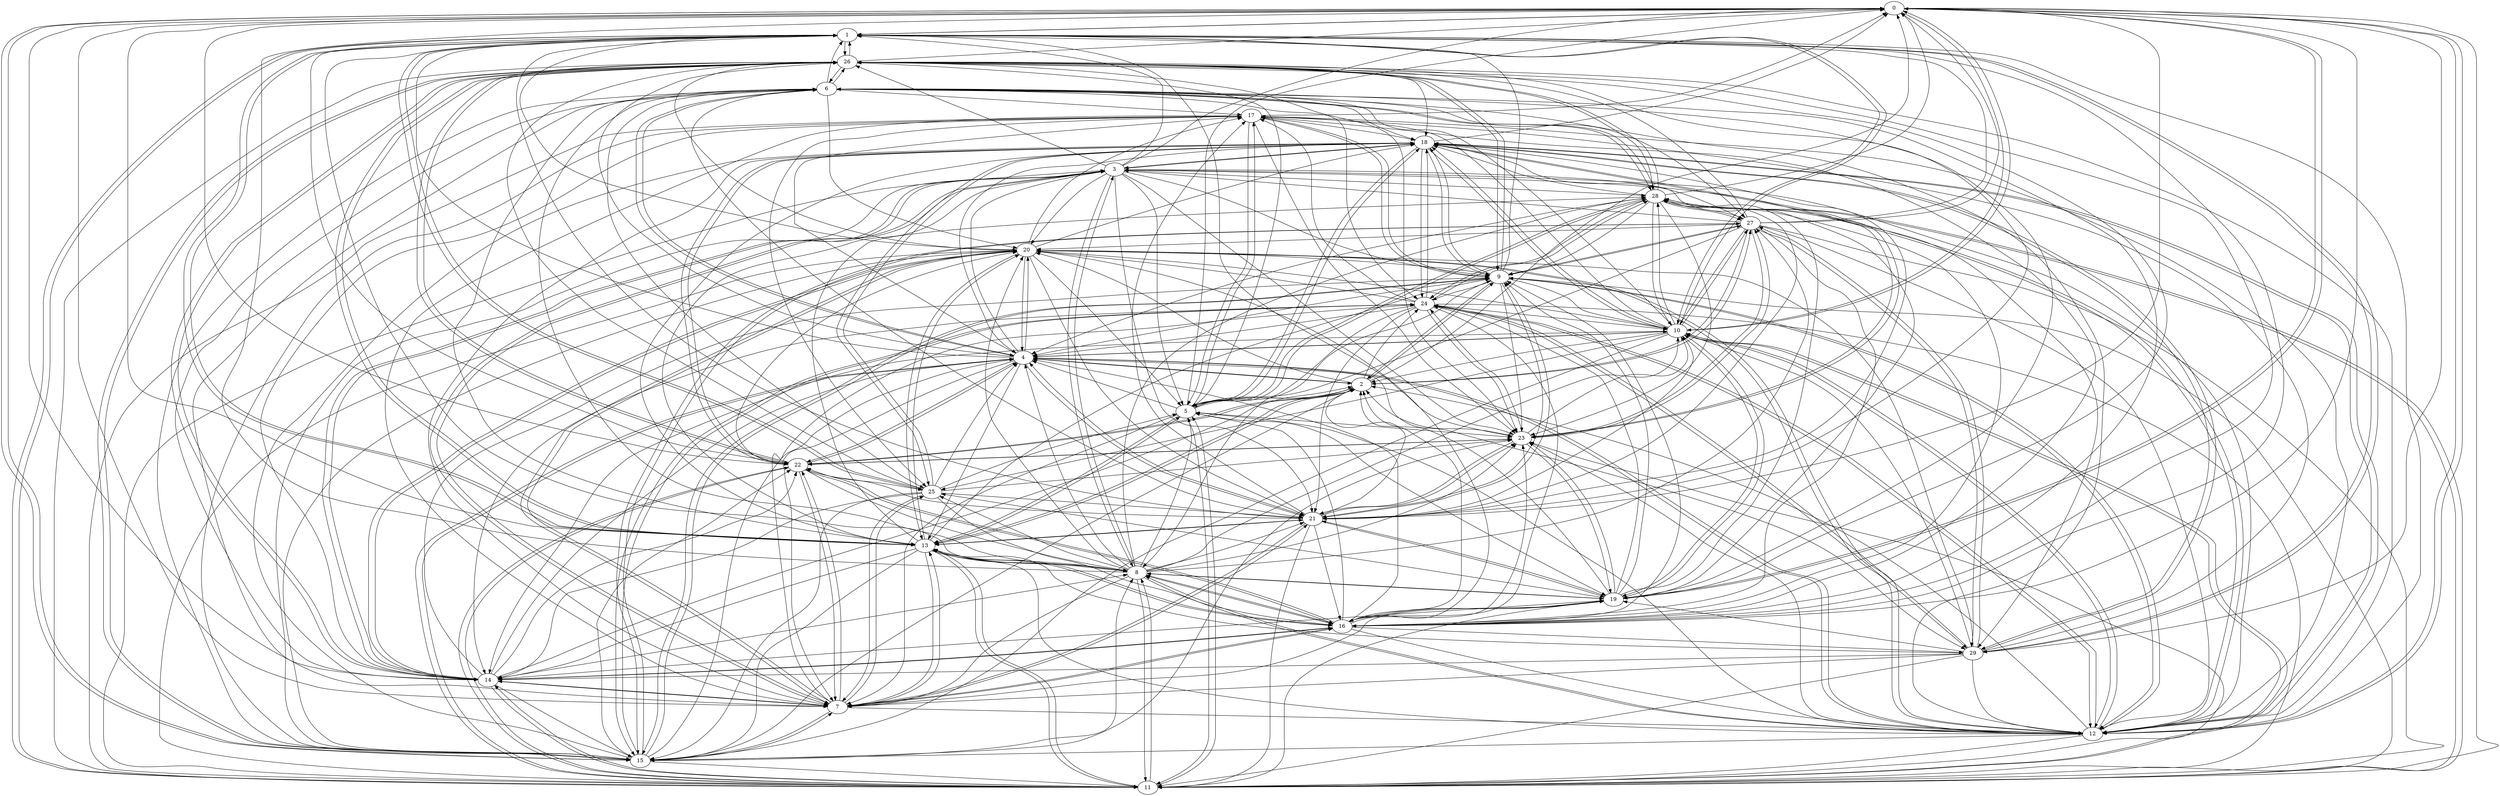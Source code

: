 strict digraph directed_graph {
	0 -> 1;
	0 -> 7;
	0 -> 10;
	0 -> 11;
	0 -> 12;
	0 -> 14;
	0 -> 15;
	0 -> 16;
	0 -> 19;
	0 -> 21;
	0 -> 29;
	1 -> 0;
	1 -> 8;
	1 -> 10;
	1 -> 11;
	1 -> 13;
	1 -> 22;
	1 -> 23;
	1 -> 25;
	1 -> 26;
	1 -> 29;
	2 -> 0;
	2 -> 4;
	2 -> 5;
	2 -> 9;
	2 -> 13;
	2 -> 20;
	2 -> 22;
	2 -> 24;
	2 -> 27;
	3 -> 0;
	3 -> 1;
	3 -> 5;
	3 -> 7;
	3 -> 8;
	3 -> 9;
	3 -> 12;
	3 -> 14;
	3 -> 15;
	3 -> 18;
	3 -> 20;
	3 -> 21;
	3 -> 23;
	3 -> 26;
	3 -> 28;
	3 -> 29;
	4 -> 1;
	4 -> 2;
	4 -> 3;
	4 -> 6;
	4 -> 7;
	4 -> 10;
	4 -> 11;
	4 -> 12;
	4 -> 13;
	4 -> 17;
	4 -> 20;
	4 -> 21;
	4 -> 22;
	4 -> 26;
	4 -> 29;
	5 -> 0;
	5 -> 2;
	5 -> 4;
	5 -> 7;
	5 -> 9;
	5 -> 11;
	5 -> 13;
	5 -> 17;
	5 -> 18;
	5 -> 19;
	5 -> 23;
	5 -> 26;
	5 -> 28;
	6 -> 1;
	6 -> 4;
	6 -> 10;
	6 -> 13;
	6 -> 17;
	6 -> 18;
	6 -> 19;
	6 -> 20;
	6 -> 21;
	6 -> 24;
	6 -> 25;
	6 -> 26;
	6 -> 27;
	6 -> 28;
	7 -> 3;
	7 -> 6;
	7 -> 12;
	7 -> 13;
	7 -> 14;
	7 -> 15;
	7 -> 16;
	7 -> 20;
	7 -> 21;
	7 -> 22;
	7 -> 24;
	7 -> 25;
	8 -> 0;
	8 -> 3;
	8 -> 4;
	8 -> 5;
	8 -> 6;
	8 -> 7;
	8 -> 10;
	8 -> 11;
	8 -> 12;
	8 -> 13;
	8 -> 16;
	8 -> 19;
	8 -> 20;
	8 -> 21;
	8 -> 23;
	8 -> 25;
	8 -> 27;
	8 -> 28;
	9 -> 1;
	9 -> 2;
	9 -> 4;
	9 -> 10;
	9 -> 11;
	9 -> 12;
	9 -> 15;
	9 -> 17;
	9 -> 18;
	9 -> 21;
	9 -> 23;
	9 -> 24;
	9 -> 26;
	9 -> 27;
	10 -> 0;
	10 -> 1;
	10 -> 2;
	10 -> 4;
	10 -> 11;
	10 -> 12;
	10 -> 14;
	10 -> 15;
	10 -> 17;
	10 -> 18;
	10 -> 19;
	10 -> 25;
	10 -> 27;
	10 -> 28;
	11 -> 1;
	11 -> 3;
	11 -> 4;
	11 -> 5;
	11 -> 8;
	11 -> 10;
	11 -> 13;
	11 -> 14;
	11 -> 22;
	11 -> 23;
	11 -> 28;
	12 -> 0;
	12 -> 1;
	12 -> 2;
	12 -> 4;
	12 -> 5;
	12 -> 6;
	12 -> 8;
	12 -> 9;
	12 -> 10;
	12 -> 11;
	12 -> 13;
	12 -> 15;
	12 -> 17;
	12 -> 18;
	12 -> 20;
	12 -> 24;
	12 -> 28;
	13 -> 0;
	13 -> 1;
	13 -> 2;
	13 -> 3;
	13 -> 5;
	13 -> 7;
	13 -> 8;
	13 -> 9;
	13 -> 11;
	13 -> 14;
	13 -> 15;
	13 -> 16;
	13 -> 18;
	13 -> 20;
	13 -> 21;
	13 -> 26;
	13 -> 28;
	14 -> 2;
	14 -> 3;
	14 -> 4;
	14 -> 6;
	14 -> 7;
	14 -> 8;
	14 -> 9;
	14 -> 11;
	14 -> 15;
	14 -> 16;
	14 -> 19;
	14 -> 20;
	14 -> 22;
	14 -> 26;
	15 -> 0;
	15 -> 2;
	15 -> 4;
	15 -> 6;
	15 -> 7;
	15 -> 8;
	15 -> 9;
	15 -> 11;
	15 -> 18;
	15 -> 20;
	15 -> 22;
	15 -> 23;
	15 -> 24;
	15 -> 26;
	15 -> 27;
	16 -> 1;
	16 -> 2;
	16 -> 4;
	16 -> 5;
	16 -> 6;
	16 -> 7;
	16 -> 8;
	16 -> 9;
	16 -> 12;
	16 -> 13;
	16 -> 14;
	16 -> 19;
	16 -> 22;
	16 -> 23;
	16 -> 28;
	16 -> 29;
	17 -> 0;
	17 -> 5;
	17 -> 7;
	17 -> 9;
	17 -> 11;
	17 -> 14;
	17 -> 15;
	17 -> 16;
	17 -> 18;
	17 -> 23;
	17 -> 25;
	18 -> 0;
	18 -> 3;
	18 -> 4;
	18 -> 5;
	18 -> 7;
	18 -> 9;
	18 -> 10;
	18 -> 12;
	18 -> 22;
	18 -> 23;
	18 -> 24;
	18 -> 25;
	18 -> 27;
	18 -> 29;
	19 -> 0;
	19 -> 2;
	19 -> 3;
	19 -> 7;
	19 -> 8;
	19 -> 9;
	19 -> 10;
	19 -> 11;
	19 -> 16;
	19 -> 21;
	19 -> 23;
	19 -> 24;
	19 -> 25;
	19 -> 28;
	20 -> 1;
	20 -> 4;
	20 -> 5;
	20 -> 7;
	20 -> 9;
	20 -> 10;
	20 -> 11;
	20 -> 12;
	20 -> 13;
	20 -> 14;
	20 -> 16;
	20 -> 17;
	20 -> 18;
	20 -> 21;
	21 -> 1;
	21 -> 2;
	21 -> 4;
	21 -> 7;
	21 -> 9;
	21 -> 10;
	21 -> 11;
	21 -> 13;
	21 -> 16;
	21 -> 17;
	21 -> 18;
	21 -> 19;
	21 -> 22;
	21 -> 23;
	22 -> 0;
	22 -> 2;
	22 -> 4;
	22 -> 7;
	22 -> 8;
	22 -> 11;
	22 -> 16;
	22 -> 18;
	22 -> 20;
	22 -> 23;
	22 -> 25;
	22 -> 26;
	23 -> 2;
	23 -> 10;
	23 -> 12;
	23 -> 18;
	23 -> 19;
	23 -> 21;
	23 -> 22;
	23 -> 24;
	23 -> 27;
	24 -> 4;
	24 -> 8;
	24 -> 10;
	24 -> 11;
	24 -> 12;
	24 -> 14;
	24 -> 15;
	24 -> 16;
	24 -> 17;
	24 -> 18;
	24 -> 20;
	24 -> 21;
	24 -> 23;
	24 -> 28;
	24 -> 29;
	25 -> 1;
	25 -> 4;
	25 -> 5;
	25 -> 7;
	25 -> 14;
	25 -> 15;
	25 -> 16;
	25 -> 18;
	25 -> 21;
	25 -> 23;
	25 -> 26;
	26 -> 0;
	26 -> 1;
	26 -> 6;
	26 -> 9;
	26 -> 11;
	26 -> 12;
	26 -> 13;
	26 -> 14;
	26 -> 15;
	26 -> 16;
	26 -> 18;
	26 -> 19;
	26 -> 20;
	26 -> 21;
	26 -> 22;
	26 -> 23;
	26 -> 28;
	27 -> 0;
	27 -> 1;
	27 -> 2;
	27 -> 3;
	27 -> 5;
	27 -> 9;
	27 -> 10;
	27 -> 11;
	27 -> 12;
	27 -> 15;
	27 -> 16;
	27 -> 20;
	27 -> 23;
	27 -> 26;
	27 -> 28;
	27 -> 29;
	28 -> 0;
	28 -> 4;
	28 -> 5;
	28 -> 6;
	28 -> 9;
	28 -> 10;
	28 -> 11;
	28 -> 12;
	28 -> 18;
	28 -> 21;
	28 -> 23;
	28 -> 24;
	28 -> 26;
	28 -> 27;
	29 -> 1;
	29 -> 7;
	29 -> 10;
	29 -> 11;
	29 -> 12;
	29 -> 13;
	29 -> 14;
	29 -> 17;
	29 -> 18;
	29 -> 19;
	29 -> 20;
	29 -> 24;
	29 -> 27;
}
